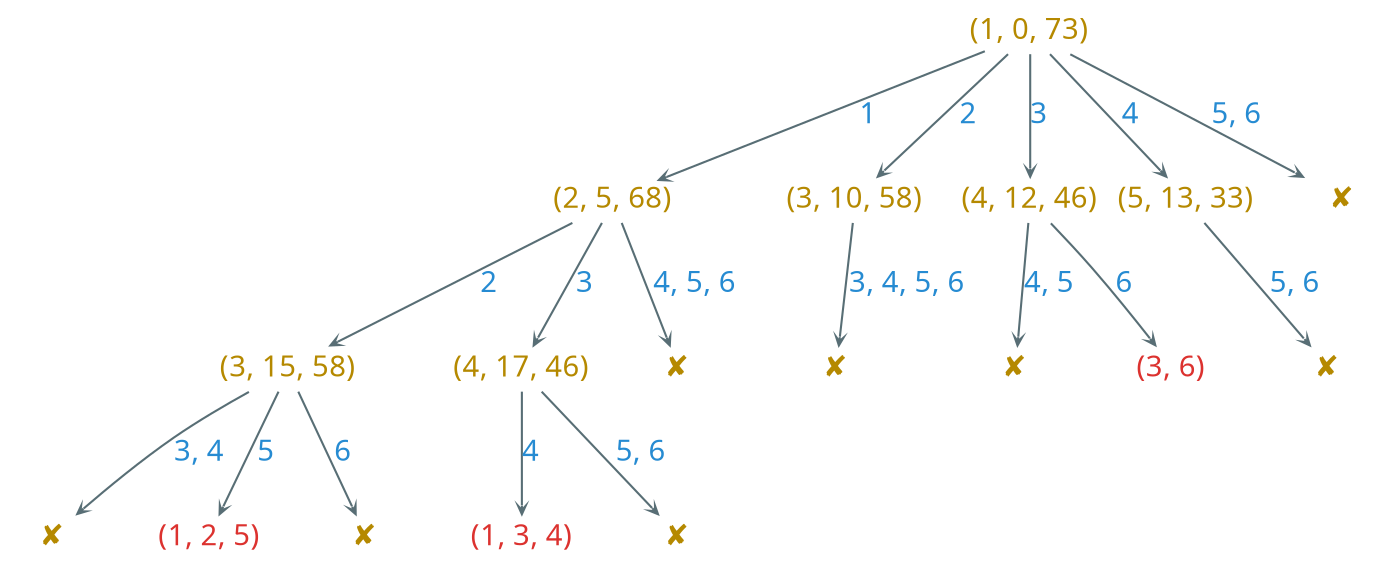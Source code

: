 digraph g {
    bgcolor=transparent
    rankdir=TB
    graph [nodesep=0.45,  ranksep=0.6]
    node [shape=plaintext,  color="#586e75",  fixedsize=true,  width=0.6,  height=0.3,  fontcolor="#b58900",  fontsize=14,  fontname="LXGWWenKai"]
    edge [arrowhead=vee,  color="#586e75",  fontcolor="#268bd2",  fontsize=14,  fontname="LXGWWenKai",  arrowsize=0.4]

    "(1, 0, 73)" -> "(2, 5, 68)" [label=1]
    "(2, 5, 68)" -> "(3, 15, 58)" [label=2]

    n1 [label=✘]
    
    "(3, 15, 58)" -> n1 [label="3, 4"]

    node [fontcolor="#dc322f"]

    "(3, 15, 58)" -> "(1, 2, 5)" [label=5]

    node [fontcolor="#b58900"]

    n3 [label=✘]

    "(3, 15, 58)" -> n3 [label=6]

    "(2, 5, 68)" -> "(4, 17, 46)" [label=3]

    n14 [label=✘]

    "(2, 5, 68)" -> n14 [label="4, 5, 6"]

    node [fontcolor="#dc322f"]

    "(4, 17, 46)" -> "(1, 3, 4)" [label=4]

    node [fontcolor="#b58900"]

    n4 [label=✘]

    "(4, 17, 46)" -> n4 [label="5, 6"]

    "(1, 0, 73)" -> "(3, 10, 58)" [label=2]

    n6 [label=✘]

    "(3, 10, 58)" -> n6 [label="3, 4, 5, 6"]

    "(1, 0, 73)" -> "(4, 12, 46)" [label=3]

    n10 [label=✘]

    "(4, 12, 46)" -> n10 [label="4, 5"]

    node [fontcolor="#dc322f"]

    "(4, 12, 46)" -> "(3, 6)" [label=6]

    node [fontcolor="#b58900"]

    "(1, 0, 73)" -> "(5, 13, 33)" [label=4]

    n12 [label=✘]

    "(5, 13, 33)" -> n12 [label="5, 6"]

    n17 [label=✘]

    "(1, 0, 73)" -> n17 [label="5, 6"]
}